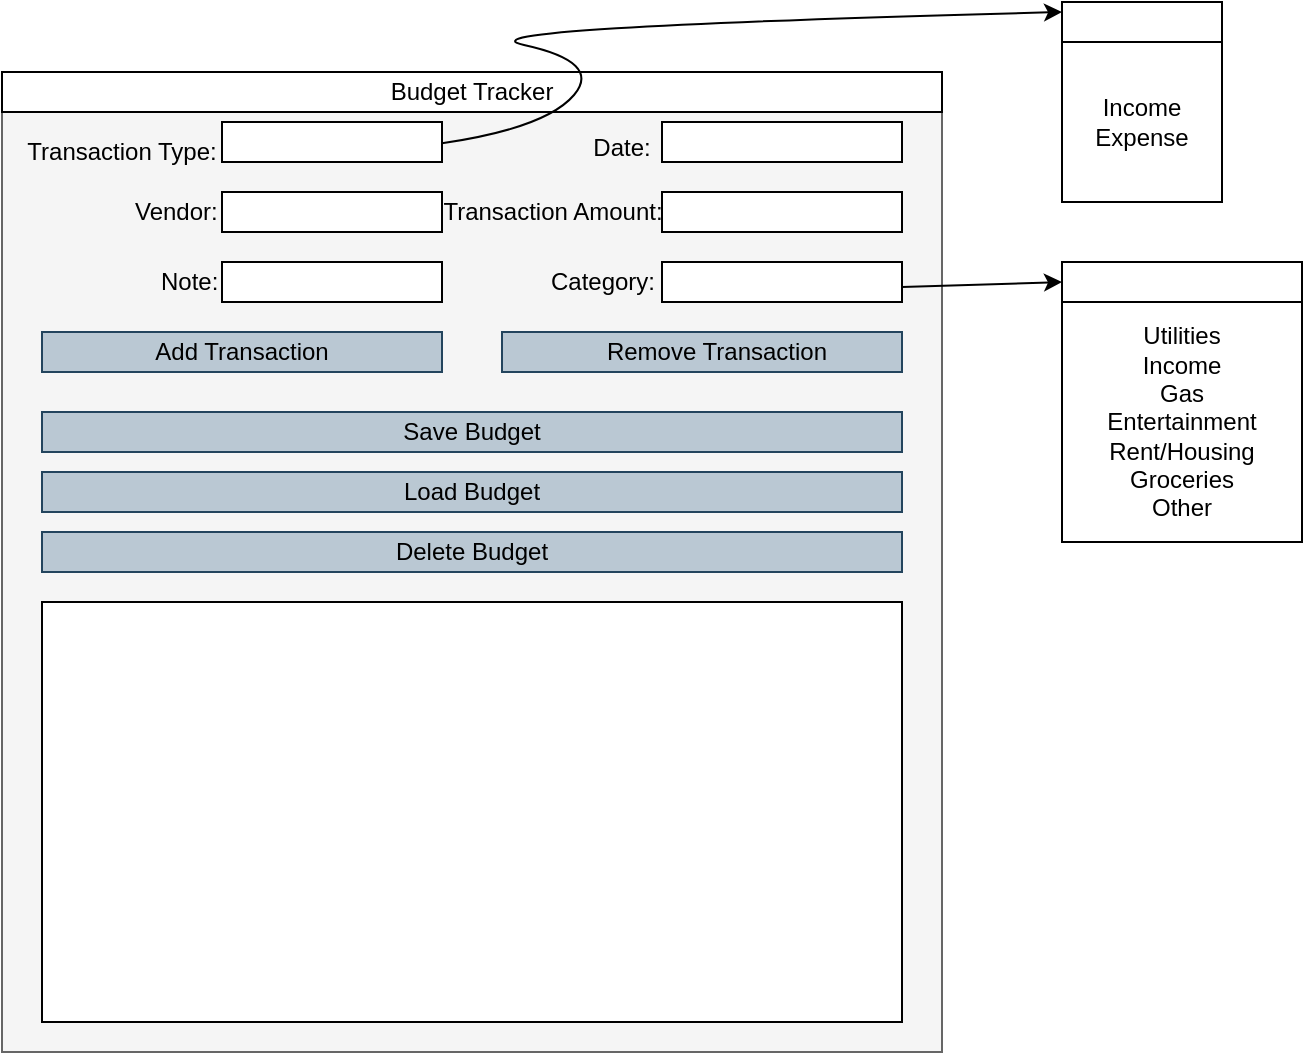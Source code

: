 <mxfile version="21.6.5" type="github">
  <diagram name="Page-1" id="TPJxRn8k2KYf8WUi41Hh">
    <mxGraphModel dx="2074" dy="758" grid="1" gridSize="10" guides="1" tooltips="1" connect="1" arrows="1" fold="1" page="1" pageScale="1" pageWidth="850" pageHeight="1100" math="0" shadow="0">
      <root>
        <mxCell id="0" />
        <mxCell id="1" parent="0" />
        <mxCell id="JKwp48CE1_iMaLoMZgvt-39" value="" style="group" parent="1" vertex="1" connectable="0">
          <mxGeometry x="30" y="170" width="470" height="495" as="geometry" />
        </mxCell>
        <mxCell id="JKwp48CE1_iMaLoMZgvt-1" value="" style="rounded=0;whiteSpace=wrap;html=1;fillColor=#f5f5f5;fontColor=#333333;strokeColor=#666666;" parent="JKwp48CE1_iMaLoMZgvt-39" vertex="1">
          <mxGeometry y="5" width="470" height="490" as="geometry" />
        </mxCell>
        <mxCell id="JKwp48CE1_iMaLoMZgvt-2" value="Transaction Type:" style="text;strokeColor=none;align=center;fillColor=none;html=1;verticalAlign=middle;whiteSpace=wrap;rounded=0;" parent="JKwp48CE1_iMaLoMZgvt-39" vertex="1">
          <mxGeometry y="30" width="120" height="30" as="geometry" />
        </mxCell>
        <mxCell id="JKwp48CE1_iMaLoMZgvt-12" value="Date:" style="text;strokeColor=none;align=center;fillColor=none;html=1;verticalAlign=middle;whiteSpace=wrap;rounded=0;" parent="JKwp48CE1_iMaLoMZgvt-39" vertex="1">
          <mxGeometry x="280" y="27.5" width="60" height="30" as="geometry" />
        </mxCell>
        <mxCell id="JKwp48CE1_iMaLoMZgvt-23" value="" style="rounded=0;whiteSpace=wrap;html=1;" parent="JKwp48CE1_iMaLoMZgvt-39" vertex="1">
          <mxGeometry y="5" width="470" height="20" as="geometry" />
        </mxCell>
        <mxCell id="JKwp48CE1_iMaLoMZgvt-24" value="Budget Tracker" style="text;strokeColor=none;align=center;fillColor=none;html=1;verticalAlign=middle;whiteSpace=wrap;rounded=0;" parent="JKwp48CE1_iMaLoMZgvt-39" vertex="1">
          <mxGeometry x="175" width="120" height="30" as="geometry" />
        </mxCell>
        <mxCell id="JKwp48CE1_iMaLoMZgvt-34" value="" style="group" parent="JKwp48CE1_iMaLoMZgvt-39" vertex="1" connectable="0">
          <mxGeometry x="20" y="170" width="430" height="90" as="geometry" />
        </mxCell>
        <mxCell id="JKwp48CE1_iMaLoMZgvt-27" value="" style="rounded=0;whiteSpace=wrap;html=1;fillColor=#bac8d3;strokeColor=#23445d;" parent="JKwp48CE1_iMaLoMZgvt-34" vertex="1">
          <mxGeometry y="5" width="430" height="20" as="geometry" />
        </mxCell>
        <mxCell id="JKwp48CE1_iMaLoMZgvt-29" value="" style="rounded=0;whiteSpace=wrap;html=1;fillColor=#bac8d3;strokeColor=#23445d;" parent="JKwp48CE1_iMaLoMZgvt-34" vertex="1">
          <mxGeometry y="35" width="430" height="20" as="geometry" />
        </mxCell>
        <mxCell id="JKwp48CE1_iMaLoMZgvt-30" value="" style="rounded=0;whiteSpace=wrap;html=1;fillColor=#bac8d3;strokeColor=#23445d;" parent="JKwp48CE1_iMaLoMZgvt-34" vertex="1">
          <mxGeometry y="65" width="430" height="20" as="geometry" />
        </mxCell>
        <mxCell id="JKwp48CE1_iMaLoMZgvt-17" value="Delete Budget" style="text;strokeColor=none;align=center;fillColor=none;html=1;verticalAlign=middle;whiteSpace=wrap;rounded=0;" parent="JKwp48CE1_iMaLoMZgvt-34" vertex="1">
          <mxGeometry x="155" y="60" width="120" height="30" as="geometry" />
        </mxCell>
        <mxCell id="JKwp48CE1_iMaLoMZgvt-16" value="Load Budget" style="text;strokeColor=none;align=center;fillColor=none;html=1;verticalAlign=middle;whiteSpace=wrap;rounded=0;" parent="JKwp48CE1_iMaLoMZgvt-34" vertex="1">
          <mxGeometry x="165" y="30" width="100" height="30" as="geometry" />
        </mxCell>
        <mxCell id="JKwp48CE1_iMaLoMZgvt-15" value="Save Budget" style="text;strokeColor=none;align=center;fillColor=none;html=1;verticalAlign=middle;whiteSpace=wrap;rounded=0;" parent="JKwp48CE1_iMaLoMZgvt-34" vertex="1">
          <mxGeometry x="165" width="100" height="30" as="geometry" />
        </mxCell>
        <mxCell id="JKwp48CE1_iMaLoMZgvt-36" value="" style="rounded=0;whiteSpace=wrap;html=1;" parent="JKwp48CE1_iMaLoMZgvt-39" vertex="1">
          <mxGeometry x="110" y="30" width="110" height="20" as="geometry" />
        </mxCell>
        <mxCell id="JKwp48CE1_iMaLoMZgvt-37" value="" style="rounded=0;whiteSpace=wrap;html=1;" parent="JKwp48CE1_iMaLoMZgvt-39" vertex="1">
          <mxGeometry x="330" y="30" width="120" height="20" as="geometry" />
        </mxCell>
        <mxCell id="JKwp48CE1_iMaLoMZgvt-38" value="" style="rounded=0;whiteSpace=wrap;html=1;" parent="JKwp48CE1_iMaLoMZgvt-39" vertex="1">
          <mxGeometry x="20" y="270" width="430" height="210" as="geometry" />
        </mxCell>
        <mxCell id="0NcbnHOkRcJE_ogvXmzt-1" value="" style="shape=image;html=1;verticalAlign=top;verticalLabelPosition=bottom;labelBackgroundColor=#ffffff;imageAspect=0;aspect=fixed;image=https://cdn1.iconfinder.com/data/icons/material-core/10/arrow-drop-down-128.png" vertex="1" parent="JKwp48CE1_iMaLoMZgvt-39">
          <mxGeometry x="195" y="30" width="25" height="25" as="geometry" />
        </mxCell>
        <mxCell id="0NcbnHOkRcJE_ogvXmzt-8" value="" style="group" vertex="1" connectable="0" parent="JKwp48CE1_iMaLoMZgvt-39">
          <mxGeometry x="20" y="130" width="200" height="30" as="geometry" />
        </mxCell>
        <mxCell id="JKwp48CE1_iMaLoMZgvt-25" value="" style="rounded=0;whiteSpace=wrap;html=1;fillColor=#bac8d3;strokeColor=#23445d;" parent="0NcbnHOkRcJE_ogvXmzt-8" vertex="1">
          <mxGeometry y="5" width="200" height="20" as="geometry" />
        </mxCell>
        <mxCell id="JKwp48CE1_iMaLoMZgvt-13" value="Add Transaction" style="text;strokeColor=none;align=center;fillColor=none;html=1;verticalAlign=middle;whiteSpace=wrap;rounded=0;" parent="0NcbnHOkRcJE_ogvXmzt-8" vertex="1">
          <mxGeometry x="50" width="100" height="30" as="geometry" />
        </mxCell>
        <mxCell id="0NcbnHOkRcJE_ogvXmzt-9" value="" style="group" vertex="1" connectable="0" parent="JKwp48CE1_iMaLoMZgvt-39">
          <mxGeometry x="250" y="130" width="200" height="30" as="geometry" />
        </mxCell>
        <mxCell id="JKwp48CE1_iMaLoMZgvt-26" value="" style="rounded=0;whiteSpace=wrap;html=1;fillColor=#bac8d3;strokeColor=#23445d;" parent="0NcbnHOkRcJE_ogvXmzt-9" vertex="1">
          <mxGeometry y="5" width="200" height="20" as="geometry" />
        </mxCell>
        <mxCell id="JKwp48CE1_iMaLoMZgvt-14" value="Remove Transaction" style="text;strokeColor=none;align=center;fillColor=none;html=1;verticalAlign=middle;whiteSpace=wrap;rounded=0;" parent="0NcbnHOkRcJE_ogvXmzt-9" vertex="1">
          <mxGeometry x="45" width="125" height="30" as="geometry" />
        </mxCell>
        <mxCell id="0NcbnHOkRcJE_ogvXmzt-10" value="&amp;nbsp; &amp;nbsp; Vendor:" style="text;html=1;align=center;verticalAlign=middle;resizable=0;points=[];autosize=1;strokeColor=none;fillColor=none;" vertex="1" parent="JKwp48CE1_iMaLoMZgvt-39">
          <mxGeometry x="40" y="60" width="80" height="30" as="geometry" />
        </mxCell>
        <mxCell id="0NcbnHOkRcJE_ogvXmzt-36" value="" style="rounded=0;whiteSpace=wrap;html=1;" vertex="1" parent="JKwp48CE1_iMaLoMZgvt-39">
          <mxGeometry x="110" y="65" width="110" height="20" as="geometry" />
        </mxCell>
        <mxCell id="0NcbnHOkRcJE_ogvXmzt-38" value="" style="rounded=0;whiteSpace=wrap;html=1;" vertex="1" parent="JKwp48CE1_iMaLoMZgvt-39">
          <mxGeometry x="330" y="65" width="120" height="20" as="geometry" />
        </mxCell>
        <mxCell id="0NcbnHOkRcJE_ogvXmzt-37" value="Transaction Amount:" style="text;html=1;align=center;verticalAlign=middle;resizable=0;points=[];autosize=1;strokeColor=none;fillColor=none;" vertex="1" parent="JKwp48CE1_iMaLoMZgvt-39">
          <mxGeometry x="210" y="60" width="130" height="30" as="geometry" />
        </mxCell>
        <mxCell id="0NcbnHOkRcJE_ogvXmzt-39" value="" style="rounded=0;whiteSpace=wrap;html=1;" vertex="1" parent="JKwp48CE1_iMaLoMZgvt-39">
          <mxGeometry x="110" y="100" width="110" height="20" as="geometry" />
        </mxCell>
        <mxCell id="0NcbnHOkRcJE_ogvXmzt-40" value="&amp;nbsp; &amp;nbsp; &amp;nbsp;Note:" style="text;html=1;align=center;verticalAlign=middle;resizable=0;points=[];autosize=1;strokeColor=none;fillColor=none;" vertex="1" parent="JKwp48CE1_iMaLoMZgvt-39">
          <mxGeometry x="50" y="95" width="70" height="30" as="geometry" />
        </mxCell>
        <mxCell id="0NcbnHOkRcJE_ogvXmzt-42" value="" style="rounded=0;whiteSpace=wrap;html=1;" vertex="1" parent="JKwp48CE1_iMaLoMZgvt-39">
          <mxGeometry x="330" y="100" width="120" height="20" as="geometry" />
        </mxCell>
        <mxCell id="0NcbnHOkRcJE_ogvXmzt-41" value="Category:" style="text;html=1;align=center;verticalAlign=middle;resizable=0;points=[];autosize=1;strokeColor=none;fillColor=none;" vertex="1" parent="JKwp48CE1_iMaLoMZgvt-39">
          <mxGeometry x="260" y="95" width="80" height="30" as="geometry" />
        </mxCell>
        <mxCell id="0NcbnHOkRcJE_ogvXmzt-43" value="" style="shape=image;html=1;verticalAlign=top;verticalLabelPosition=bottom;labelBackgroundColor=#ffffff;imageAspect=0;aspect=fixed;image=https://cdn1.iconfinder.com/data/icons/material-core/10/arrow-drop-down-128.png" vertex="1" parent="JKwp48CE1_iMaLoMZgvt-39">
          <mxGeometry x="425" y="100" width="25" height="25" as="geometry" />
        </mxCell>
        <mxCell id="0NcbnHOkRcJE_ogvXmzt-7" value="" style="curved=1;endArrow=classic;html=1;rounded=0;entryX=0;entryY=0.25;entryDx=0;entryDy=0;" edge="1" parent="1" source="0NcbnHOkRcJE_ogvXmzt-1" target="0NcbnHOkRcJE_ogvXmzt-3">
          <mxGeometry width="50" height="50" relative="1" as="geometry">
            <mxPoint x="252" y="203" as="sourcePoint" />
            <mxPoint x="302" y="153" as="targetPoint" />
            <Array as="points">
              <mxPoint x="302" y="203" />
              <mxPoint x="330" y="170" />
              <mxPoint x="252" y="153" />
            </Array>
          </mxGeometry>
        </mxCell>
        <mxCell id="0NcbnHOkRcJE_ogvXmzt-44" value="" style="group" vertex="1" connectable="0" parent="1">
          <mxGeometry x="560" y="140" width="80" height="100" as="geometry" />
        </mxCell>
        <mxCell id="0NcbnHOkRcJE_ogvXmzt-2" value="Income&lt;br&gt;Expense" style="whiteSpace=wrap;html=1;aspect=fixed;" vertex="1" parent="0NcbnHOkRcJE_ogvXmzt-44">
          <mxGeometry y="20" width="80" height="80" as="geometry" />
        </mxCell>
        <mxCell id="0NcbnHOkRcJE_ogvXmzt-3" value="" style="rounded=0;whiteSpace=wrap;html=1;" vertex="1" parent="0NcbnHOkRcJE_ogvXmzt-44">
          <mxGeometry width="80" height="20" as="geometry" />
        </mxCell>
        <mxCell id="0NcbnHOkRcJE_ogvXmzt-45" value="" style="group" vertex="1" connectable="0" parent="1">
          <mxGeometry x="560" y="270" width="120" height="140" as="geometry" />
        </mxCell>
        <mxCell id="0NcbnHOkRcJE_ogvXmzt-46" value="Utilities&lt;br&gt;Income&lt;br&gt;Gas&lt;br&gt;Entertainment&lt;br&gt;Rent/Housing&lt;br&gt;Groceries&lt;br&gt;Other" style="whiteSpace=wrap;html=1;aspect=fixed;" vertex="1" parent="0NcbnHOkRcJE_ogvXmzt-45">
          <mxGeometry y="20" width="120" height="120" as="geometry" />
        </mxCell>
        <mxCell id="0NcbnHOkRcJE_ogvXmzt-47" value="" style="rounded=0;whiteSpace=wrap;html=1;" vertex="1" parent="0NcbnHOkRcJE_ogvXmzt-45">
          <mxGeometry width="120" height="20" as="geometry" />
        </mxCell>
        <mxCell id="0NcbnHOkRcJE_ogvXmzt-50" value="" style="endArrow=classic;html=1;rounded=0;entryX=0;entryY=0.5;entryDx=0;entryDy=0;exitX=1;exitY=0.5;exitDx=0;exitDy=0;" edge="1" parent="1" source="0NcbnHOkRcJE_ogvXmzt-43" target="0NcbnHOkRcJE_ogvXmzt-47">
          <mxGeometry width="50" height="50" relative="1" as="geometry">
            <mxPoint x="380" y="370" as="sourcePoint" />
            <mxPoint x="430" y="320" as="targetPoint" />
          </mxGeometry>
        </mxCell>
      </root>
    </mxGraphModel>
  </diagram>
</mxfile>
